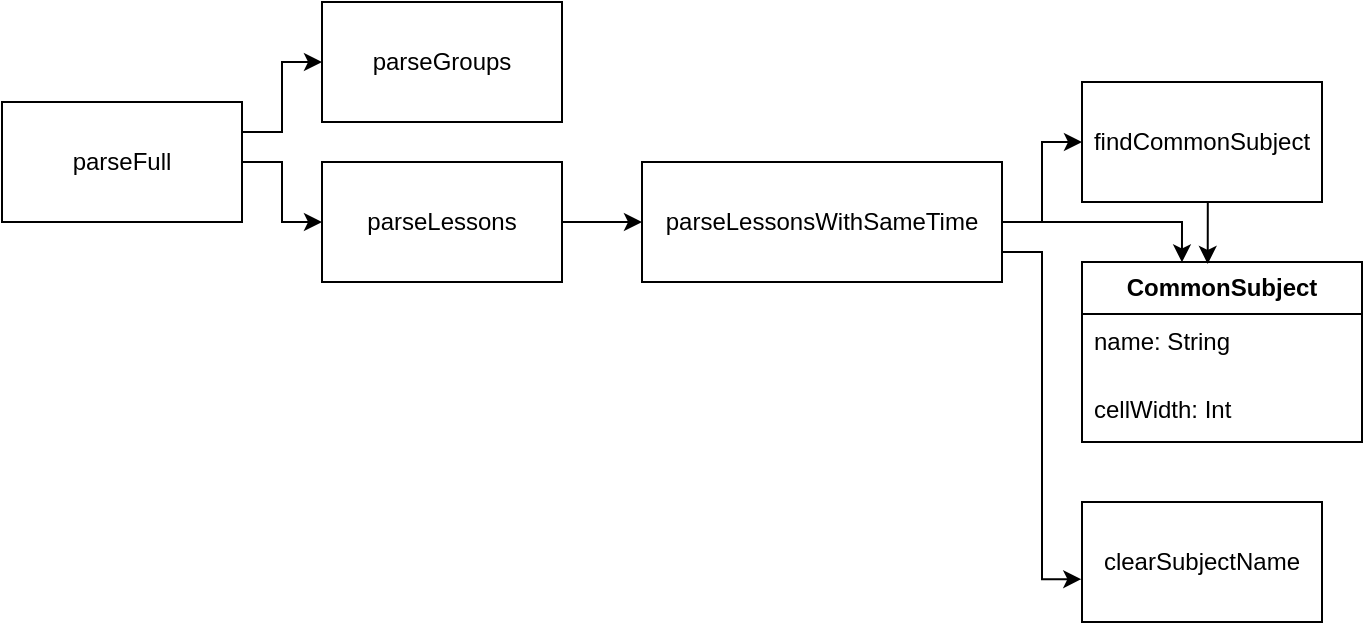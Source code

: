 <mxfile version="21.2.1" type="github">
  <diagram name="Страница 1" id="F9opBNiYviMy6Z-xRJ0c">
    <mxGraphModel dx="1050" dy="549" grid="1" gridSize="10" guides="1" tooltips="1" connect="1" arrows="1" fold="1" page="1" pageScale="1" pageWidth="827" pageHeight="1169" math="0" shadow="0">
      <root>
        <mxCell id="0" />
        <mxCell id="1" parent="0" />
        <mxCell id="EoJMInTIEMuazByCyURs-20" style="edgeStyle=orthogonalEdgeStyle;rounded=0;orthogonalLoop=1;jettySize=auto;html=1;exitX=1;exitY=0.5;exitDx=0;exitDy=0;entryX=0;entryY=0.5;entryDx=0;entryDy=0;" edge="1" parent="1" source="EoJMInTIEMuazByCyURs-1" target="EoJMInTIEMuazByCyURs-2">
          <mxGeometry relative="1" as="geometry" />
        </mxCell>
        <mxCell id="EoJMInTIEMuazByCyURs-26" style="edgeStyle=orthogonalEdgeStyle;rounded=0;orthogonalLoop=1;jettySize=auto;html=1;exitX=1;exitY=0.25;exitDx=0;exitDy=0;entryX=0;entryY=0.5;entryDx=0;entryDy=0;" edge="1" parent="1" source="EoJMInTIEMuazByCyURs-1" target="EoJMInTIEMuazByCyURs-3">
          <mxGeometry relative="1" as="geometry" />
        </mxCell>
        <mxCell id="EoJMInTIEMuazByCyURs-1" value="parseFull" style="rounded=0;whiteSpace=wrap;html=1;" vertex="1" parent="1">
          <mxGeometry x="20" y="80" width="120" height="60" as="geometry" />
        </mxCell>
        <mxCell id="EoJMInTIEMuazByCyURs-21" style="edgeStyle=orthogonalEdgeStyle;rounded=0;orthogonalLoop=1;jettySize=auto;html=1;exitX=1;exitY=0.5;exitDx=0;exitDy=0;entryX=0;entryY=0.5;entryDx=0;entryDy=0;" edge="1" parent="1" source="EoJMInTIEMuazByCyURs-2" target="EoJMInTIEMuazByCyURs-7">
          <mxGeometry relative="1" as="geometry" />
        </mxCell>
        <mxCell id="EoJMInTIEMuazByCyURs-2" value="parseLessons" style="rounded=0;whiteSpace=wrap;html=1;" vertex="1" parent="1">
          <mxGeometry x="180" y="110" width="120" height="60" as="geometry" />
        </mxCell>
        <mxCell id="EoJMInTIEMuazByCyURs-3" value="parseGroups" style="rounded=0;whiteSpace=wrap;html=1;" vertex="1" parent="1">
          <mxGeometry x="180" y="30" width="120" height="60" as="geometry" />
        </mxCell>
        <mxCell id="EoJMInTIEMuazByCyURs-25" style="edgeStyle=orthogonalEdgeStyle;rounded=0;orthogonalLoop=1;jettySize=auto;html=1;exitX=0.5;exitY=1;exitDx=0;exitDy=0;entryX=0.449;entryY=0.011;entryDx=0;entryDy=0;entryPerimeter=0;" edge="1" parent="1" source="EoJMInTIEMuazByCyURs-4" target="EoJMInTIEMuazByCyURs-12">
          <mxGeometry relative="1" as="geometry" />
        </mxCell>
        <mxCell id="EoJMInTIEMuazByCyURs-4" value="findCommonSubject" style="rounded=0;whiteSpace=wrap;html=1;" vertex="1" parent="1">
          <mxGeometry x="560" y="70" width="120" height="60" as="geometry" />
        </mxCell>
        <mxCell id="EoJMInTIEMuazByCyURs-23" style="edgeStyle=orthogonalEdgeStyle;rounded=0;orthogonalLoop=1;jettySize=auto;html=1;exitX=1;exitY=0.5;exitDx=0;exitDy=0;entryX=0;entryY=0.5;entryDx=0;entryDy=0;" edge="1" parent="1" source="EoJMInTIEMuazByCyURs-7" target="EoJMInTIEMuazByCyURs-4">
          <mxGeometry relative="1" as="geometry" />
        </mxCell>
        <mxCell id="EoJMInTIEMuazByCyURs-24" style="edgeStyle=orthogonalEdgeStyle;rounded=0;orthogonalLoop=1;jettySize=auto;html=1;exitX=1;exitY=0.75;exitDx=0;exitDy=0;entryX=-0.003;entryY=0.643;entryDx=0;entryDy=0;entryPerimeter=0;" edge="1" parent="1" source="EoJMInTIEMuazByCyURs-7" target="EoJMInTIEMuazByCyURs-8">
          <mxGeometry relative="1" as="geometry" />
        </mxCell>
        <mxCell id="EoJMInTIEMuazByCyURs-28" style="edgeStyle=orthogonalEdgeStyle;rounded=0;orthogonalLoop=1;jettySize=auto;html=1;exitX=1;exitY=0.5;exitDx=0;exitDy=0;entryX=0.357;entryY=0.002;entryDx=0;entryDy=0;entryPerimeter=0;" edge="1" parent="1" source="EoJMInTIEMuazByCyURs-7" target="EoJMInTIEMuazByCyURs-12">
          <mxGeometry relative="1" as="geometry" />
        </mxCell>
        <mxCell id="EoJMInTIEMuazByCyURs-7" value="parseLessonsWithSameTime" style="rounded=0;whiteSpace=wrap;html=1;" vertex="1" parent="1">
          <mxGeometry x="340" y="110" width="180" height="60" as="geometry" />
        </mxCell>
        <mxCell id="EoJMInTIEMuazByCyURs-8" value="clearSubjectName" style="rounded=0;whiteSpace=wrap;html=1;" vertex="1" parent="1">
          <mxGeometry x="560" y="280" width="120" height="60" as="geometry" />
        </mxCell>
        <mxCell id="EoJMInTIEMuazByCyURs-12" value="CommonSubject" style="swimlane;childLayout=stackLayout;horizontal=1;startSize=26;fillColor=none;horizontalStack=0;resizeParent=1;resizeParentMax=0;resizeLast=0;collapsible=1;marginBottom=0;whiteSpace=wrap;html=1;" vertex="1" parent="1">
          <mxGeometry x="560" y="160" width="140" height="90" as="geometry" />
        </mxCell>
        <mxCell id="EoJMInTIEMuazByCyURs-13" value="name: String" style="text;strokeColor=none;fillColor=none;align=left;verticalAlign=top;spacingLeft=4;spacingRight=4;overflow=hidden;rotatable=0;points=[[0,0.5],[1,0.5]];portConstraint=eastwest;whiteSpace=wrap;html=1;" vertex="1" parent="EoJMInTIEMuazByCyURs-12">
          <mxGeometry y="26" width="140" height="34" as="geometry" />
        </mxCell>
        <mxCell id="EoJMInTIEMuazByCyURs-14" value="cellWidth: Int" style="text;strokeColor=none;fillColor=none;align=left;verticalAlign=top;spacingLeft=4;spacingRight=4;overflow=hidden;rotatable=0;points=[[0,0.5],[1,0.5]];portConstraint=eastwest;whiteSpace=wrap;html=1;" vertex="1" parent="EoJMInTIEMuazByCyURs-12">
          <mxGeometry y="60" width="140" height="30" as="geometry" />
        </mxCell>
      </root>
    </mxGraphModel>
  </diagram>
</mxfile>
